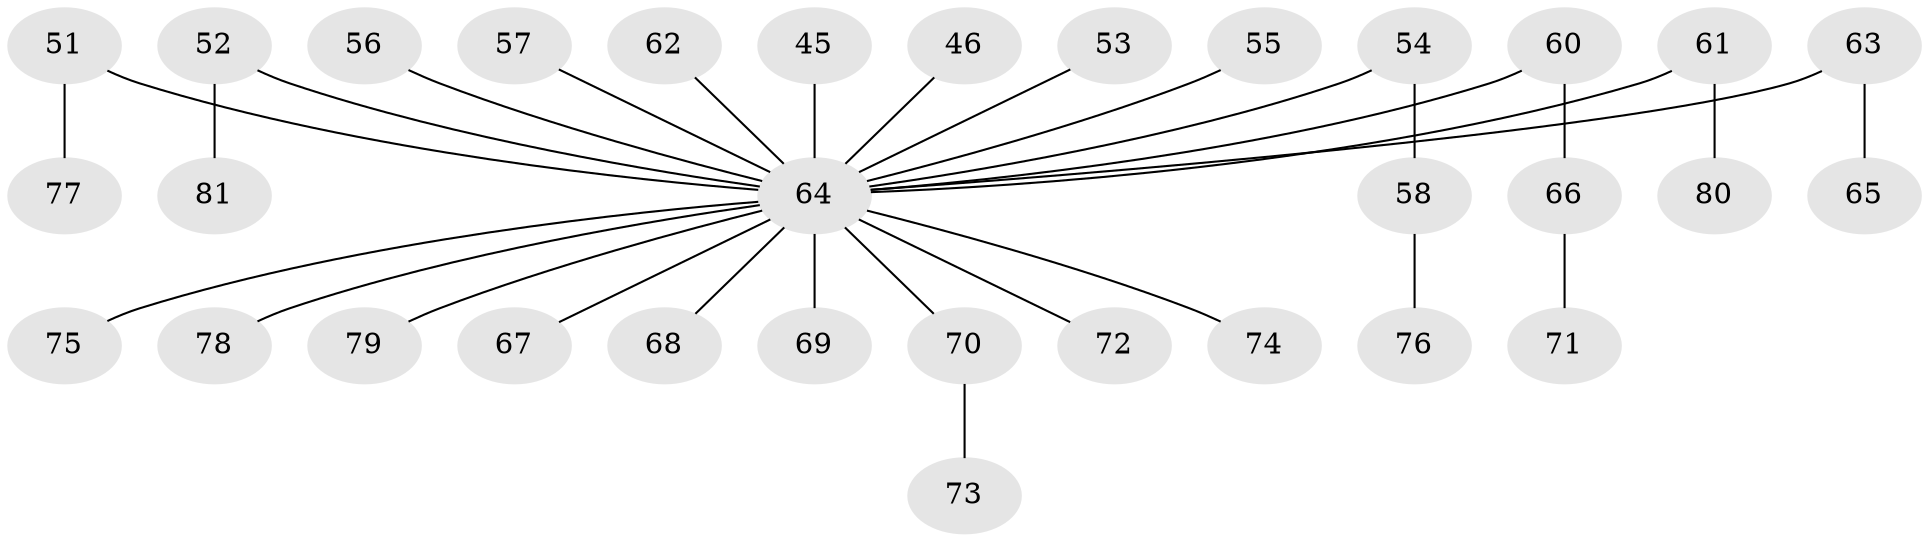 // original degree distribution, {7: 0.012345679012345678, 8: 0.012345679012345678, 2: 0.30864197530864196, 4: 0.06172839506172839, 5: 0.012345679012345678, 3: 0.13580246913580246, 1: 0.4567901234567901}
// Generated by graph-tools (version 1.1) at 2025/56/03/04/25 21:56:15]
// undirected, 32 vertices, 31 edges
graph export_dot {
graph [start="1"]
  node [color=gray90,style=filled];
  45;
  46;
  51;
  52;
  53;
  54;
  55;
  56 [super="+21+23"];
  57;
  58;
  60;
  61;
  62;
  63;
  64 [super="+48+59+39+40+43+42+44"];
  65;
  66;
  67;
  68;
  69;
  70;
  71;
  72;
  73;
  74;
  75;
  76;
  77;
  78;
  79;
  80;
  81;
  45 -- 64;
  46 -- 64;
  51 -- 77;
  51 -- 64;
  52 -- 81;
  52 -- 64;
  53 -- 64;
  54 -- 58;
  54 -- 64;
  55 -- 64;
  56 -- 64;
  57 -- 64;
  58 -- 76;
  60 -- 66;
  60 -- 64;
  61 -- 80;
  61 -- 64;
  62 -- 64;
  63 -- 65;
  63 -- 64;
  64 -- 67;
  64 -- 72;
  64 -- 68;
  64 -- 69;
  64 -- 70;
  64 -- 74;
  64 -- 75;
  64 -- 78;
  64 -- 79;
  66 -- 71;
  70 -- 73;
}
